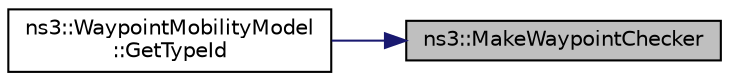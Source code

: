 digraph "ns3::MakeWaypointChecker"
{
 // LATEX_PDF_SIZE
  edge [fontname="Helvetica",fontsize="10",labelfontname="Helvetica",labelfontsize="10"];
  node [fontname="Helvetica",fontsize="10",shape=record];
  rankdir="RL";
  Node1 [label="ns3::MakeWaypointChecker",height=0.2,width=0.4,color="black", fillcolor="grey75", style="filled", fontcolor="black",tooltip=" "];
  Node1 -> Node2 [dir="back",color="midnightblue",fontsize="10",style="solid",fontname="Helvetica"];
  Node2 [label="ns3::WaypointMobilityModel\l::GetTypeId",height=0.2,width=0.4,color="black", fillcolor="white", style="filled",URL="$classns3_1_1_waypoint_mobility_model.html#a6e3e8c2f9282da58f9ecfb3b976db18f",tooltip="Register this type with the TypeId system."];
}

